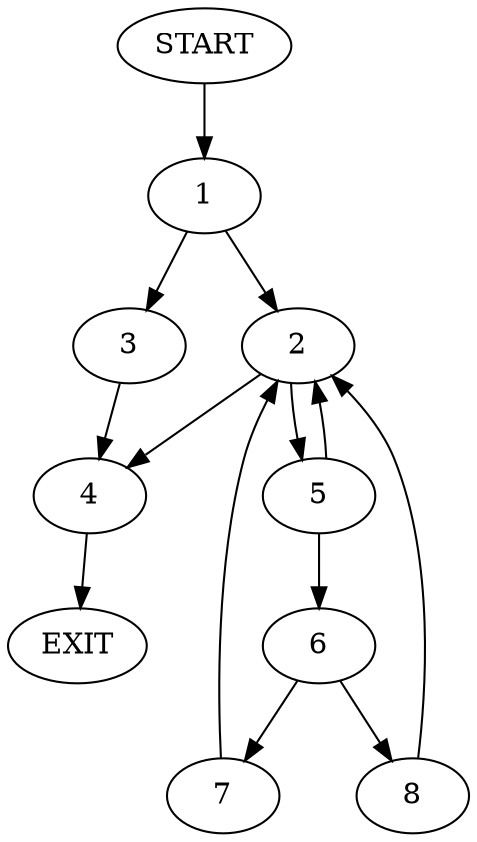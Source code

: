 digraph {
0 [label="START"]
9 [label="EXIT"]
0 -> 1
1 -> 2
1 -> 3
3 -> 4
2 -> 4
2 -> 5
4 -> 9
5 -> 6
5 -> 2
6 -> 7
6 -> 8
8 -> 2
7 -> 2
}
